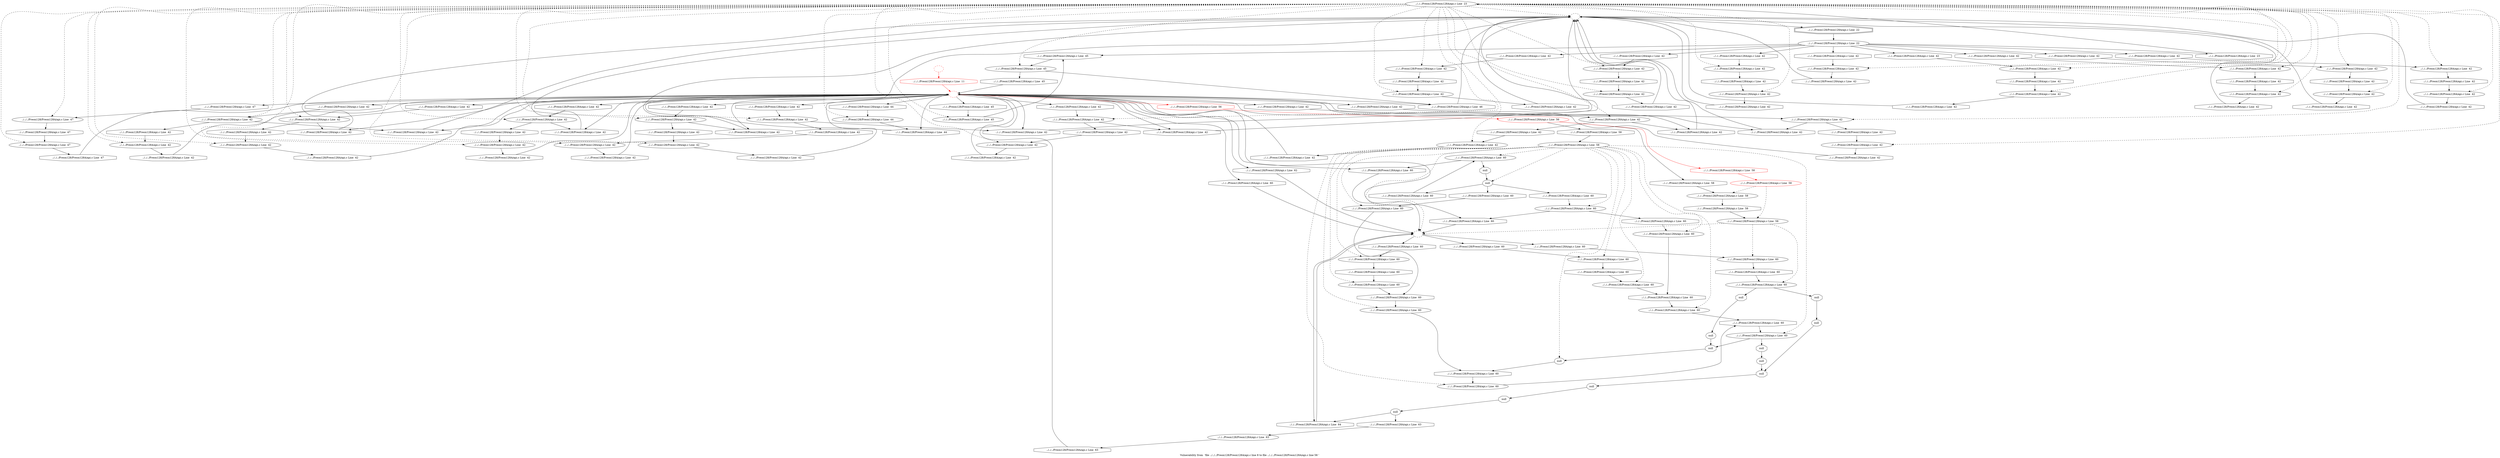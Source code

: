 digraph "Vulnerability from 'file ../../../Preon128/Preon128A/api.c line 8 to file ../../../Preon128/Preon128A/api.c line 58 '  "{
label="Vulnerability from  'file ../../../Preon128/Preon128A/api.c line 8 to file ../../../Preon128/Preon128A/api.c line 58 ' ";
node_2171[shape=ellipse,style=solid,label="../../../Preon128/Preon128A/api.c Line  23"]
node_2168[shape=ellipse,style=dashed,label=""]
"node_2171"->"node_2168" [style=dashed]
node_2184[shape=ellipse,style=solid,label="../../../Preon128/Preon128A/api.c Line  42"]
"node_2171"->"node_2184" [style=dashed]
node_2209[shape=ellipse,style=solid,label="../../../Preon128/Preon128A/api.c Line  42"]
"node_2171"->"node_2209" [style=dashed]
node_2233[shape=ellipse,style=solid,label="../../../Preon128/Preon128A/api.c Line  42"]
"node_2171"->"node_2233" [style=dashed]
node_2186[shape=ellipse,style=solid,label="../../../Preon128/Preon128A/api.c Line  42"]
"node_2171"->"node_2186" [style=dashed]
node_2260[shape=ellipse,style=solid,label="../../../Preon128/Preon128A/api.c Line  44"]
"node_2171"->"node_2260" [style=dashed]
node_2193[shape=ellipse,style=solid,label="../../../Preon128/Preon128A/api.c Line  42"]
"node_2171"->"node_2193" [style=dashed]
node_2238[shape=ellipse,style=solid,label="../../../Preon128/Preon128A/api.c Line  42"]
"node_2171"->"node_2238" [style=dashed]
node_2271[shape=ellipse,style=solid,label="../../../Preon128/Preon128A/api.c Line  47"]
"node_2171"->"node_2271" [style=dashed]
node_2240[shape=ellipse,style=solid,label="../../../Preon128/Preon128A/api.c Line  42"]
"node_2171"->"node_2240" [style=dashed]
node_2206[shape=ellipse,style=solid,label="../../../Preon128/Preon128A/api.c Line  42"]
"node_2171"->"node_2206" [style=dashed]
node_2204[shape=ellipse,style=solid,label="../../../Preon128/Preon128A/api.c Line  42"]
"node_2171"->"node_2204" [style=dashed]
node_2242[shape=ellipse,style=solid,label="../../../Preon128/Preon128A/api.c Line  42"]
"node_2171"->"node_2242" [style=dashed]
node_2199[shape=ellipse,style=solid,label="../../../Preon128/Preon128A/api.c Line  42"]
"node_2171"->"node_2199" [style=dashed]
node_2222[shape=ellipse,style=solid,label="../../../Preon128/Preon128A/api.c Line  42"]
"node_2171"->"node_2222" [style=dashed]
node_2218[shape=ellipse,style=solid,label="../../../Preon128/Preon128A/api.c Line  42"]
"node_2171"->"node_2218" [style=dashed]
node_2182[shape=ellipse,style=solid,label="../../../Preon128/Preon128A/api.c Line  42"]
"node_2171"->"node_2182" [style=dashed]
node_2255[shape=ellipse,style=solid,label="../../../Preon128/Preon128A/api.c Line  42"]
"node_2171"->"node_2255" [style=dashed]
node_2227[shape=ellipse,style=solid,label="../../../Preon128/Preon128A/api.c Line  42"]
"node_2171"->"node_2227" [style=dashed]
node_2188[shape=ellipse,style=solid,label="../../../Preon128/Preon128A/api.c Line  42"]
"node_2171"->"node_2188" [style=dashed]
node_2195[shape=ellipse,style=solid,label="../../../Preon128/Preon128A/api.c Line  42"]
"node_2171"->"node_2195" [style=dashed]
node_2244[shape=ellipse,style=solid,label="../../../Preon128/Preon128A/api.c Line  42"]
"node_2171"->"node_2244" [style=dashed]
node_2263[shape=ellipse,style=solid,label="../../../Preon128/Preon128A/api.c Line  45"]
"node_2171"->"node_2263" [style=dashed]
node_2197[shape=ellipse,style=solid,label="../../../Preon128/Preon128A/api.c Line  42"]
"node_2171"->"node_2197" [style=dashed]
node_2231[shape=ellipse,style=solid,label="../../../Preon128/Preon128A/api.c Line  42"]
"node_2171"->"node_2231" [style=dashed]
node_2229[shape=ellipse,style=solid,label="../../../Preon128/Preon128A/api.c Line  42"]
"node_2171"->"node_2229" [style=dashed]
node_2265[shape=ellipse,style=solid,label="../../../Preon128/Preon128A/api.c Line  45"]
"node_2171"->"node_2265" [style=dashed]
node_2211[shape=ellipse,style=solid,label="../../../Preon128/Preon128A/api.c Line  42"]
"node_2171"->"node_2211" [style=dashed]
node_2220[shape=ellipse,style=solid,label="../../../Preon128/Preon128A/api.c Line  42"]
"node_2171"->"node_2220" [style=dashed]
node_2249[shape=ellipse,style=solid,label="../../../Preon128/Preon128A/api.c Line  42"]
"node_2171"->"node_2249" [style=dashed]
node_2177[shape=ellipse,style=solid,label="../../../Preon128/Preon128A/api.c Line  42"]
"node_2171"->"node_2177" [style=dashed]
node_2216[shape=ellipse,style=solid,label="../../../Preon128/Preon128A/api.c Line  42"]
"node_2171"->"node_2216" [style=dashed]
node_2175[shape=ellipse,style=solid,label="../../../Preon128/Preon128A/api.c Line  42"]
"node_2171"->"node_2175" [style=dashed]
node_2251[shape=ellipse,style=solid,label="../../../Preon128/Preon128A/api.c Line  42"]
"node_2171"->"node_2251" [style=dashed]
node_2269[shape=ellipse,style=solid,label="../../../Preon128/Preon128A/api.c Line  47"]
"node_2171"->"node_2269" [style=dashed]
node_2253[shape=ellipse,style=solid,label="../../../Preon128/Preon128A/api.c Line  42"]
"node_2171"->"node_2253" [style=dashed]
node_2173[shape=ellipse,style=solid,label="../../../Preon128/Preon128A/api.c Line  42"]
"node_2171"->"node_2173" [style=dashed]
node_2170[shape=doubleoctagon,style=solid,label="../../../Preon128/Preon128A/api.c Line  22"]
node_2169[shape=ellipse,style=solid,label="../../../Preon128/Preon128A/api.c Line  22"]
"node_2170"->"node_2169"
node_2183[shape=octagon,style=solid,label="../../../Preon128/Preon128A/api.c Line  42"]
"node_2169"->"node_2183"
node_2239[shape=octagon,style=solid,label="../../../Preon128/Preon128A/api.c Line  42"]
"node_2169"->"node_2239"
node_2194[shape=octagon,style=solid,label="../../../Preon128/Preon128A/api.c Line  42"]
"node_2169"->"node_2194"
node_2172[shape=octagon,style=solid,label="../../../Preon128/Preon128A/api.c Line  23"]
"node_2169"->"node_2172"
node_2228[shape=octagon,style=solid,label="../../../Preon128/Preon128A/api.c Line  42"]
"node_2169"->"node_2228"
node_2266[shape=octagon,style=solid,label="../../../Preon128/Preon128A/api.c Line  45"]
"node_2169"->"node_2266"
node_2205[shape=octagon,style=solid,label="../../../Preon128/Preon128A/api.c Line  42"]
"node_2169"->"node_2205"
node_2250[shape=octagon,style=solid,label="../../../Preon128/Preon128A/api.c Line  42"]
"node_2169"->"node_2250"
node_2217[shape=octagon,style=solid,label="../../../Preon128/Preon128A/api.c Line  42"]
"node_2169"->"node_2217"
node_2174[shape=octagon,style=solid,label="../../../Preon128/Preon128A/api.c Line  42"]
"node_2169"->"node_2174"
"node_2168"->"node_2170"
node_2167[shape=octagon,style=solid,label="../../../Preon128/Preon128A/api.c Line  11", color=red]
node_2166[shape=ellipse,style=dashed,label="", color=red]
"node_2167"->"node_2166" [color=red]
node_2232[shape=octagon,style=solid,label="../../../Preon128/Preon128A/api.c Line  42"]
"node_2166"->"node_2232"
node_2261[shape=octagon,style=solid,label="../../../Preon128/Preon128A/api.c Line  44"]
"node_2166"->"node_2261"
node_2236[shape=octagon,style=solid,label="../../../Preon128/Preon128A/api.c Line  42"]
"node_2166"->"node_2236"
node_2221[shape=octagon,style=solid,label="../../../Preon128/Preon128A/api.c Line  42"]
"node_2166"->"node_2221"
node_2270[shape=octagon,style=solid,label="../../../Preon128/Preon128A/api.c Line  47"]
"node_2166"->"node_2270"
node_2258[shape=octagon,style=solid,label="../../../Preon128/Preon128A/api.c Line  42"]
"node_2166"->"node_2258"
node_2214[shape=octagon,style=solid,label="../../../Preon128/Preon128A/api.c Line  42"]
"node_2166"->"node_2214"
node_2243[shape=octagon,style=solid,label="../../../Preon128/Preon128A/api.c Line  42"]
"node_2166"->"node_2243"
node_2303[shape=octagon,style=solid,label="../../../Preon128/Preon128A/api.c Line  60"]
"node_2166"->"node_2303"
node_2254[shape=octagon,style=solid,label="../../../Preon128/Preon128A/api.c Line  42"]
"node_2166"->"node_2254"
node_2180[shape=octagon,style=solid,label="../../../Preon128/Preon128A/api.c Line  42"]
"node_2166"->"node_2180"
node_2187[shape=octagon,style=solid,label="../../../Preon128/Preon128A/api.c Line  42"]
"node_2166"->"node_2187"
node_2274[shape=octagon,style=solid,label="../../../Preon128/Preon128A/api.c Line  56", color=red]
"node_2166"->"node_2274" [color=red]
node_2247[shape=octagon,style=solid,label="../../../Preon128/Preon128A/api.c Line  42"]
"node_2166"->"node_2247"
node_2320[shape=octagon,style=solid,label="../../../Preon128/Preon128A/api.c Line  60"]
"node_2166"->"node_2320"
node_2262[shape=octagon,style=solid,label="../../../Preon128/Preon128A/api.c Line  44"]
"node_2166"->"node_2262"
node_2191[shape=octagon,style=solid,label="../../../Preon128/Preon128A/api.c Line  42"]
"node_2166"->"node_2191"
node_2282[shape=octagon,style=solid,label="../../../Preon128/Preon128A/api.c Line  60"]
"node_2166"->"node_2282"
node_2210[shape=octagon,style=solid,label="../../../Preon128/Preon128A/api.c Line  42"]
"node_2166"->"node_2210"
node_2264[shape=octagon,style=solid,label="../../../Preon128/Preon128A/api.c Line  45"]
"node_2166"->"node_2264"
node_2329[shape=octagon,style=solid,label="../../../Preon128/Preon128A/api.c Line  62"]
"node_2166"->"node_2329"
node_2225[shape=octagon,style=solid,label="../../../Preon128/Preon128A/api.c Line  42"]
"node_2166"->"node_2225"
node_2198[shape=octagon,style=solid,label="../../../Preon128/Preon128A/api.c Line  42"]
"node_2166"->"node_2198"
node_2176[shape=octagon,style=solid,label="../../../Preon128/Preon128A/api.c Line  42"]
"node_2166"->"node_2176"
node_2202[shape=octagon,style=solid,label="../../../Preon128/Preon128A/api.c Line  42"]
"node_2166"->"node_2202"
node_2268[shape=octagon,style=solid,label="../../../Preon128/Preon128A/api.c Line  46"]
"node_2166"->"node_2268"
node_2165[shape=ellipse,style=dashed,label="", color=red]
"node_2165"->"node_2167" [color=red]
node_2296[shape=octagon,style=solid,label="../../../Preon128/Preon128A/api.c Line  60"]
node_2295[shape=ellipse,style=solid,label="../../../Preon128/Preon128A/api.c Line  60"]
"node_2296"->"node_2295"
node_2297[shape=ellipse,style=solid,label="../../../Preon128/Preon128A/api.c Line  60"]
"node_2297"->"node_2296"
node_2192[shape=octagon,style=solid,label="../../../Preon128/Preon128A/api.c Line  42"]
"node_2184"->"node_2192"
"node_2209"->"node_2214"
node_2212[shape=octagon,style=solid,label="../../../Preon128/Preon128A/api.c Line  42"]
"node_2209"->"node_2212"
node_2330[shape=ellipse,style=solid,label="../../../Preon128/Preon128A/api.c Line  63"]
node_2332[shape=octagon,style=solid,label="../../../Preon128/Preon128A/api.c Line  63"]
"node_2330"->"node_2332"
node_2331[shape=octagon,style=solid,label="../../../Preon128/Preon128A/api.c Line  63"]
"node_2331"->"node_2330"
"node_2332"->"node_2166"
node_2234[shape=octagon,style=solid,label="../../../Preon128/Preon128A/api.c Line  42"]
"node_2234"->"node_2233"
node_2235[shape=octagon,style=solid,label="../../../Preon128/Preon128A/api.c Line  42"]
"node_2235"->"node_2166"
node_2272[shape=octagon,style=solid,label="../../../Preon128/Preon128A/api.c Line  47"]
"node_2272"->"node_2271"
node_2273[shape=ellipse,style=solid,label="../../../Preon128/Preon128A/api.c Line  56", color=red]
node_2278[shape=octagon,style=solid,label="../../../Preon128/Preon128A/api.c Line  58"]
"node_2273"->"node_2278"
node_2276[shape=octagon,style=solid,label="../../../Preon128/Preon128A/api.c Line  58", color=red]
"node_2273"->"node_2276" [color=red]
node_2292[shape=octagon,style=solid,label="../../../Preon128/Preon128A/api.c Line  58"]
"node_2273"->"node_2292"
node_2277[shape=ellipse,style=solid,label="../../../Preon128/Preon128A/api.c Line  58"]
"node_2278"->"node_2277"
node_2279[shape=ellipse,style=solid,label="../../../Preon128/Preon128A/api.c Line  58"]
node_2281[shape=ellipse,style=dashed,label=""]
"node_2279"->"node_2281" [style=dashed]
node_2283[shape=ellipse,style=solid,label="../../../Preon128/Preon128A/api.c Line  60"]
"node_2279"->"node_2283" [style=dashed]
node_2285[shape=ellipse,style=solid,label="../../../Preon128/Preon128A/api.c Line  60"]
"node_2279"->"node_2285" [style=dashed]
node_2256[shape=octagon,style=solid,label="../../../Preon128/Preon128A/api.c Line  42"]
"node_2256"->"node_2255"
node_2257[shape=octagon,style=solid,label="../../../Preon128/Preon128A/api.c Line  42"]
"node_2257"->"node_2166"
"node_2232"->"node_2231"
"node_2233"->"node_2235"
"node_2183"->"node_2182"
node_2185[shape=octagon,style=solid,label="../../../Preon128/Preon128A/api.c Line  42"]
"node_2185"->"node_2184"
node_2189[shape=octagon,style=solid,label="../../../Preon128/Preon128A/api.c Line  42"]
"node_2186"->"node_2189"
"node_2186"->"node_2191"
"node_2260"->"node_2262"
"node_2261"->"node_2260"
node_2300[shape=octagon,style=solid,label="../../../Preon128/Preon128A/api.c Line  60"]
node_2299[shape=ellipse,style=solid,label="../../../Preon128/Preon128A/api.c Line  60"]
"node_2300"->"node_2299"
node_2301[shape=ellipse,style=solid,label="../../../Preon128/Preon128A/api.c Line  60"]
"node_2301"->"node_2300"
node_2302[shape=octagon,style=solid,label="../../../Preon128/Preon128A/api.c Line  60"]
"node_2302"->"node_2301"
"node_2189"->"node_2188"
"node_2236"->"node_2168"
node_2237[shape=octagon,style=solid,label="../../../Preon128/Preon128A/api.c Line  42"]
"node_2237"->"node_2168"
node_2196[shape=octagon,style=solid,label="../../../Preon128/Preon128A/api.c Line  42"]
"node_2193"->"node_2196"
node_2241[shape=octagon,style=solid,label="../../../Preon128/Preon128A/api.c Line  42"]
"node_2238"->"node_2241"
"node_2239"->"node_2238"
node_2215[shape=octagon,style=solid,label="../../../Preon128/Preon128A/api.c Line  42"]
"node_2215"->"node_2168"
node_2207[shape=octagon,style=solid,label="../../../Preon128/Preon128A/api.c Line  42"]
"node_2207"->"node_2206"
"node_2221"->"node_2220"
"node_2270"->"node_2269"
node_2208[shape=octagon,style=solid,label="../../../Preon128/Preon128A/api.c Line  47"]
"node_2271"->"node_2208"
node_2248[shape=octagon,style=solid,label="../../../Preon128/Preon128A/api.c Line  42"]
"node_2240"->"node_2248"
"node_2241"->"node_2240"
"node_2206"->"node_2215"
"node_2204"->"node_2207"
"node_2258"->"node_2168"
node_2259[shape=octagon,style=solid,label="../../../Preon128/Preon128A/api.c Line  42"]
"node_2259"->"node_2168"
"node_2214"->"node_2168"
node_2245[shape=octagon,style=solid,label="../../../Preon128/Preon128A/api.c Line  42"]
"node_2242"->"node_2245"
"node_2242"->"node_2247"
"node_2243"->"node_2242"
"node_2192"->"node_2168"
node_2201[shape=octagon,style=solid,label="../../../Preon128/Preon128A/api.c Line  42"]
"node_2199"->"node_2201"
node_2298[shape=octagon,style=solid,label="../../../Preon128/Preon128A/api.c Line  60"]
"node_2298"->"node_2297"
"node_2299"->"node_2298"
"node_2194"->"node_2193"
node_2224[shape=octagon,style=solid,label="../../../Preon128/Preon128A/api.c Line  42"]
"node_2222"->"node_2224"
node_2226[shape=octagon,style=solid,label="../../../Preon128/Preon128A/api.c Line  42"]
"node_2218"->"node_2226"
node_2288[shape=octagon,style=solid,label="null"]
node_2287[shape=ellipse,style=solid,label="null"]
"node_2288"->"node_2287"
node_2289[shape=ellipse,style=solid,label="null"]
node_2324[shape=octagon,style=solid,label="null"]
"node_2289"->"node_2324"
"node_2303"->"node_2281"
node_2304[shape=ellipse,style=solid,label="../../../Preon128/Preon128A/api.c Line  60"]
"node_2304"->"node_2303"
node_2307[shape=octagon,style=solid,label="null"]
"node_2304"->"node_2307"
node_2305[shape=octagon,style=solid,label="../../../Preon128/Preon128A/api.c Line  60"]
"node_2305"->"node_2304"
"node_2182"->"node_2185"
node_2181[shape=octagon,style=solid,label="../../../Preon128/Preon128A/api.c Line  42"]
"node_2181"->"node_2168"
"node_2254"->"node_2253"
"node_2255"->"node_2257"
"node_2226"->"node_2168"
node_2230[shape=octagon,style=solid,label="../../../Preon128/Preon128A/api.c Line  42"]
"node_2227"->"node_2230"
"node_2180"->"node_2168"
"node_2187"->"node_2186"
node_2190[shape=octagon,style=solid,label="../../../Preon128/Preon128A/api.c Line  42"]
"node_2188"->"node_2190"
node_2275[shape=ellipse,style=solid,label="../../../Preon128/Preon128A/api.c Line  58", color=red]
"node_2276"->"node_2275" [color=red]
node_2280[shape=octagon,style=solid,label="../../../Preon128/Preon128A/api.c Line  58"]
"node_2277"->"node_2280"
node_2312[shape=ellipse,style=solid,label="../../../Preon128/Preon128A/api.c Line  60"]
"node_2312"->"node_2296"
node_2313[shape=octagon,style=solid,label="../../../Preon128/Preon128A/api.c Line  60"]
"node_2313"->"node_2312"
node_2314[shape=ellipse,style=solid,label="../../../Preon128/Preon128A/api.c Line  60"]
"node_2314"->"node_2313"
node_2203[shape=octagon,style=solid,label="../../../Preon128/Preon128A/api.c Line  42"]
"node_2195"->"node_2203"
"node_2280"->"node_2279"
"node_2281"->"node_2302"
node_2319[shape=octagon,style=solid,label="../../../Preon128/Preon128A/api.c Line  60"]
"node_2281"->"node_2319"
node_2333[shape=octagon,style=solid,label="../../../Preon128/Preon128A/api.c Line  64"]
"node_2281"->"node_2333"
node_2284[shape=octagon,style=solid,label="../../../Preon128/Preon128A/api.c Line  60"]
"node_2281"->"node_2284"
node_2246[shape=octagon,style=solid,label="../../../Preon128/Preon128A/api.c Line  42"]
"node_2244"->"node_2246"
"node_2245"->"node_2244"
"node_2274"->"node_2273" [color=red]
"node_2275"->"node_2279" [style=dashed]
"node_2275"->"node_2277" [style=dashed]
node_2315[shape=octagon,style=solid,label="../../../Preon128/Preon128A/api.c Line  60"]
"node_2315"->"node_2314"
node_2316[shape=ellipse,style=solid,label="../../../Preon128/Preon128A/api.c Line  60"]
"node_2316"->"node_2315"
node_2317[shape=octagon,style=solid,label="../../../Preon128/Preon128A/api.c Line  60"]
"node_2317"->"node_2316"
"node_2246"->"node_2166"
"node_2247"->"node_2168"
node_2223[shape=octagon,style=solid,label="../../../Preon128/Preon128A/api.c Line  42"]
"node_2223"->"node_2222"
node_2219[shape=octagon,style=solid,label="../../../Preon128/Preon128A/api.c Line  42"]
"node_2219"->"node_2218"
node_2318[shape=ellipse,style=solid,label="../../../Preon128/Preon128A/api.c Line  60"]
"node_2318"->"node_2317"
"node_2319"->"node_2318"
"node_2320"->"node_2281"
"node_2262"->"node_2168"
"node_2263"->"node_2266"
"node_2191"->"node_2168"
"node_2282"->"node_2281"
node_2286[shape=octagon,style=solid,label="../../../Preon128/Preon128A/api.c Line  60"]
"node_2283"->"node_2286"
"node_2172"->"node_2171"
"node_2208"->"node_2166"
node_2179[shape=octagon,style=solid,label="../../../Preon128/Preon128A/api.c Line  42"]
"node_2179"->"node_2166"
"node_2210"->"node_2209"
"node_2196"->"node_2195"
"node_2333"->"node_2281"
node_2178[shape=octagon,style=solid,label="../../../Preon128/Preon128A/api.c Line  42"]
"node_2178"->"node_2177"
node_2200[shape=octagon,style=solid,label="../../../Preon128/Preon128A/api.c Line  42"]
"node_2197"->"node_2200"
"node_2197"->"node_2202"
"node_2230"->"node_2229"
"node_2231"->"node_2234"
"node_2231"->"node_2236"
"node_2284"->"node_2283"
"node_2285"->"node_2288"
node_2290[shape=octagon,style=solid,label="null"]
"node_2285"->"node_2290"
node_2213[shape=octagon,style=solid,label="../../../Preon128/Preon128A/api.c Line  42"]
"node_2213"->"node_2166"
"node_2228"->"node_2227"
"node_2229"->"node_2237"
"node_2264"->"node_2263"
node_2267[shape=octagon,style=solid,label="../../../Preon128/Preon128A/api.c Line  45"]
"node_2265"->"node_2267"
"node_2265"->"node_2268"
node_2291[shape=ellipse,style=solid,label="../../../Preon128/Preon128A/api.c Line  58"]
"node_2292"->"node_2291"
node_2293[shape=ellipse,style=solid,label="null"]
node_2326[shape=octagon,style=solid,label="null"]
"node_2293"->"node_2326"
node_2327[shape=ellipse,style=solid,label="null"]
"node_2327"->"node_2331"
"node_2327"->"node_2333"
node_2328[shape=octagon,style=solid,label="null"]
"node_2328"->"node_2327"
"node_2329"->"node_2281"
"node_2211"->"node_2213"
"node_2203"->"node_2168"
"node_2266"->"node_2265"
"node_2267"->"node_2166"
"node_2224"->"node_2166"
"node_2225"->"node_2168"
"node_2220"->"node_2223"
"node_2220"->"node_2225"
"node_2198"->"node_2197"
"node_2290"->"node_2289"
"node_2291"->"node_2297" [style=dashed]
"node_2291"->"node_2301" [style=dashed]
"node_2291"->"node_2299" [style=dashed]
"node_2291"->"node_2304" [style=dashed]
"node_2291"->"node_2312" [style=dashed]
"node_2291"->"node_2314" [style=dashed]
"node_2291"->"node_2281" [style=dashed]
"node_2291"->"node_2316" [style=dashed]
"node_2291"->"node_2318" [style=dashed]
node_2321[shape=ellipse,style=solid,label="../../../Preon128/Preon128A/api.c Line  60"]
"node_2291"->"node_2321" [style=dashed]
node_2323[shape=ellipse,style=solid,label="null"]
"node_2291"->"node_2323" [style=dashed]
node_2310[shape=ellipse,style=solid,label="../../../Preon128/Preon128A/api.c Line  60"]
"node_2291"->"node_2310" [style=dashed]
node_2306[shape=ellipse,style=solid,label="null"]
"node_2291"->"node_2306" [style=dashed]
node_2308[shape=ellipse,style=solid,label="../../../Preon128/Preon128A/api.c Line  60"]
"node_2291"->"node_2308" [style=dashed]
"node_2291"->"node_2295" [style=dashed]
"node_2321"->"node_2315"
node_2322[shape=octagon,style=solid,label="../../../Preon128/Preon128A/api.c Line  60"]
"node_2322"->"node_2321"
"node_2323"->"node_2313"
node_2309[shape=octagon,style=solid,label="../../../Preon128/Preon128A/api.c Line  60"]
"node_2309"->"node_2308"
"node_2310"->"node_2320"
"node_2310"->"node_2309"
node_2311[shape=octagon,style=solid,label="../../../Preon128/Preon128A/api.c Line  60"]
"node_2311"->"node_2310"
"node_2248"->"node_2168"
node_2252[shape=octagon,style=solid,label="../../../Preon128/Preon128A/api.c Line  42"]
"node_2249"->"node_2252"
"node_2177"->"node_2179"
"node_2216"->"node_2219"
"node_2212"->"node_2211"
"node_2176"->"node_2175"
"node_2324"->"node_2323"
node_2325[shape=ellipse,style=solid,label="null"]
"node_2325"->"node_2328"
"node_2326"->"node_2325"
"node_2200"->"node_2199"
"node_2201"->"node_2166"
"node_2205"->"node_2204"
"node_2306"->"node_2305"
"node_2306"->"node_2322"
"node_2306"->"node_2311"
"node_2307"->"node_2306"
"node_2308"->"node_2298"
"node_2190"->"node_2166"
"node_2175"->"node_2180"
"node_2175"->"node_2178"
"node_2250"->"node_2249"
"node_2251"->"node_2259"
"node_2217"->"node_2216"
"node_2286"->"node_2285"
"node_2287"->"node_2326"
node_2294[shape=octagon,style=solid,label="null"]
"node_2294"->"node_2293"
"node_2295"->"node_2324"
"node_2295"->"node_2294"
"node_2202"->"node_2168"
"node_2174"->"node_2173"
"node_2268"->"node_2168"
"node_2269"->"node_2272"
"node_2252"->"node_2251"
"node_2253"->"node_2256"
"node_2253"->"node_2258"
"node_2173"->"node_2181"
}

